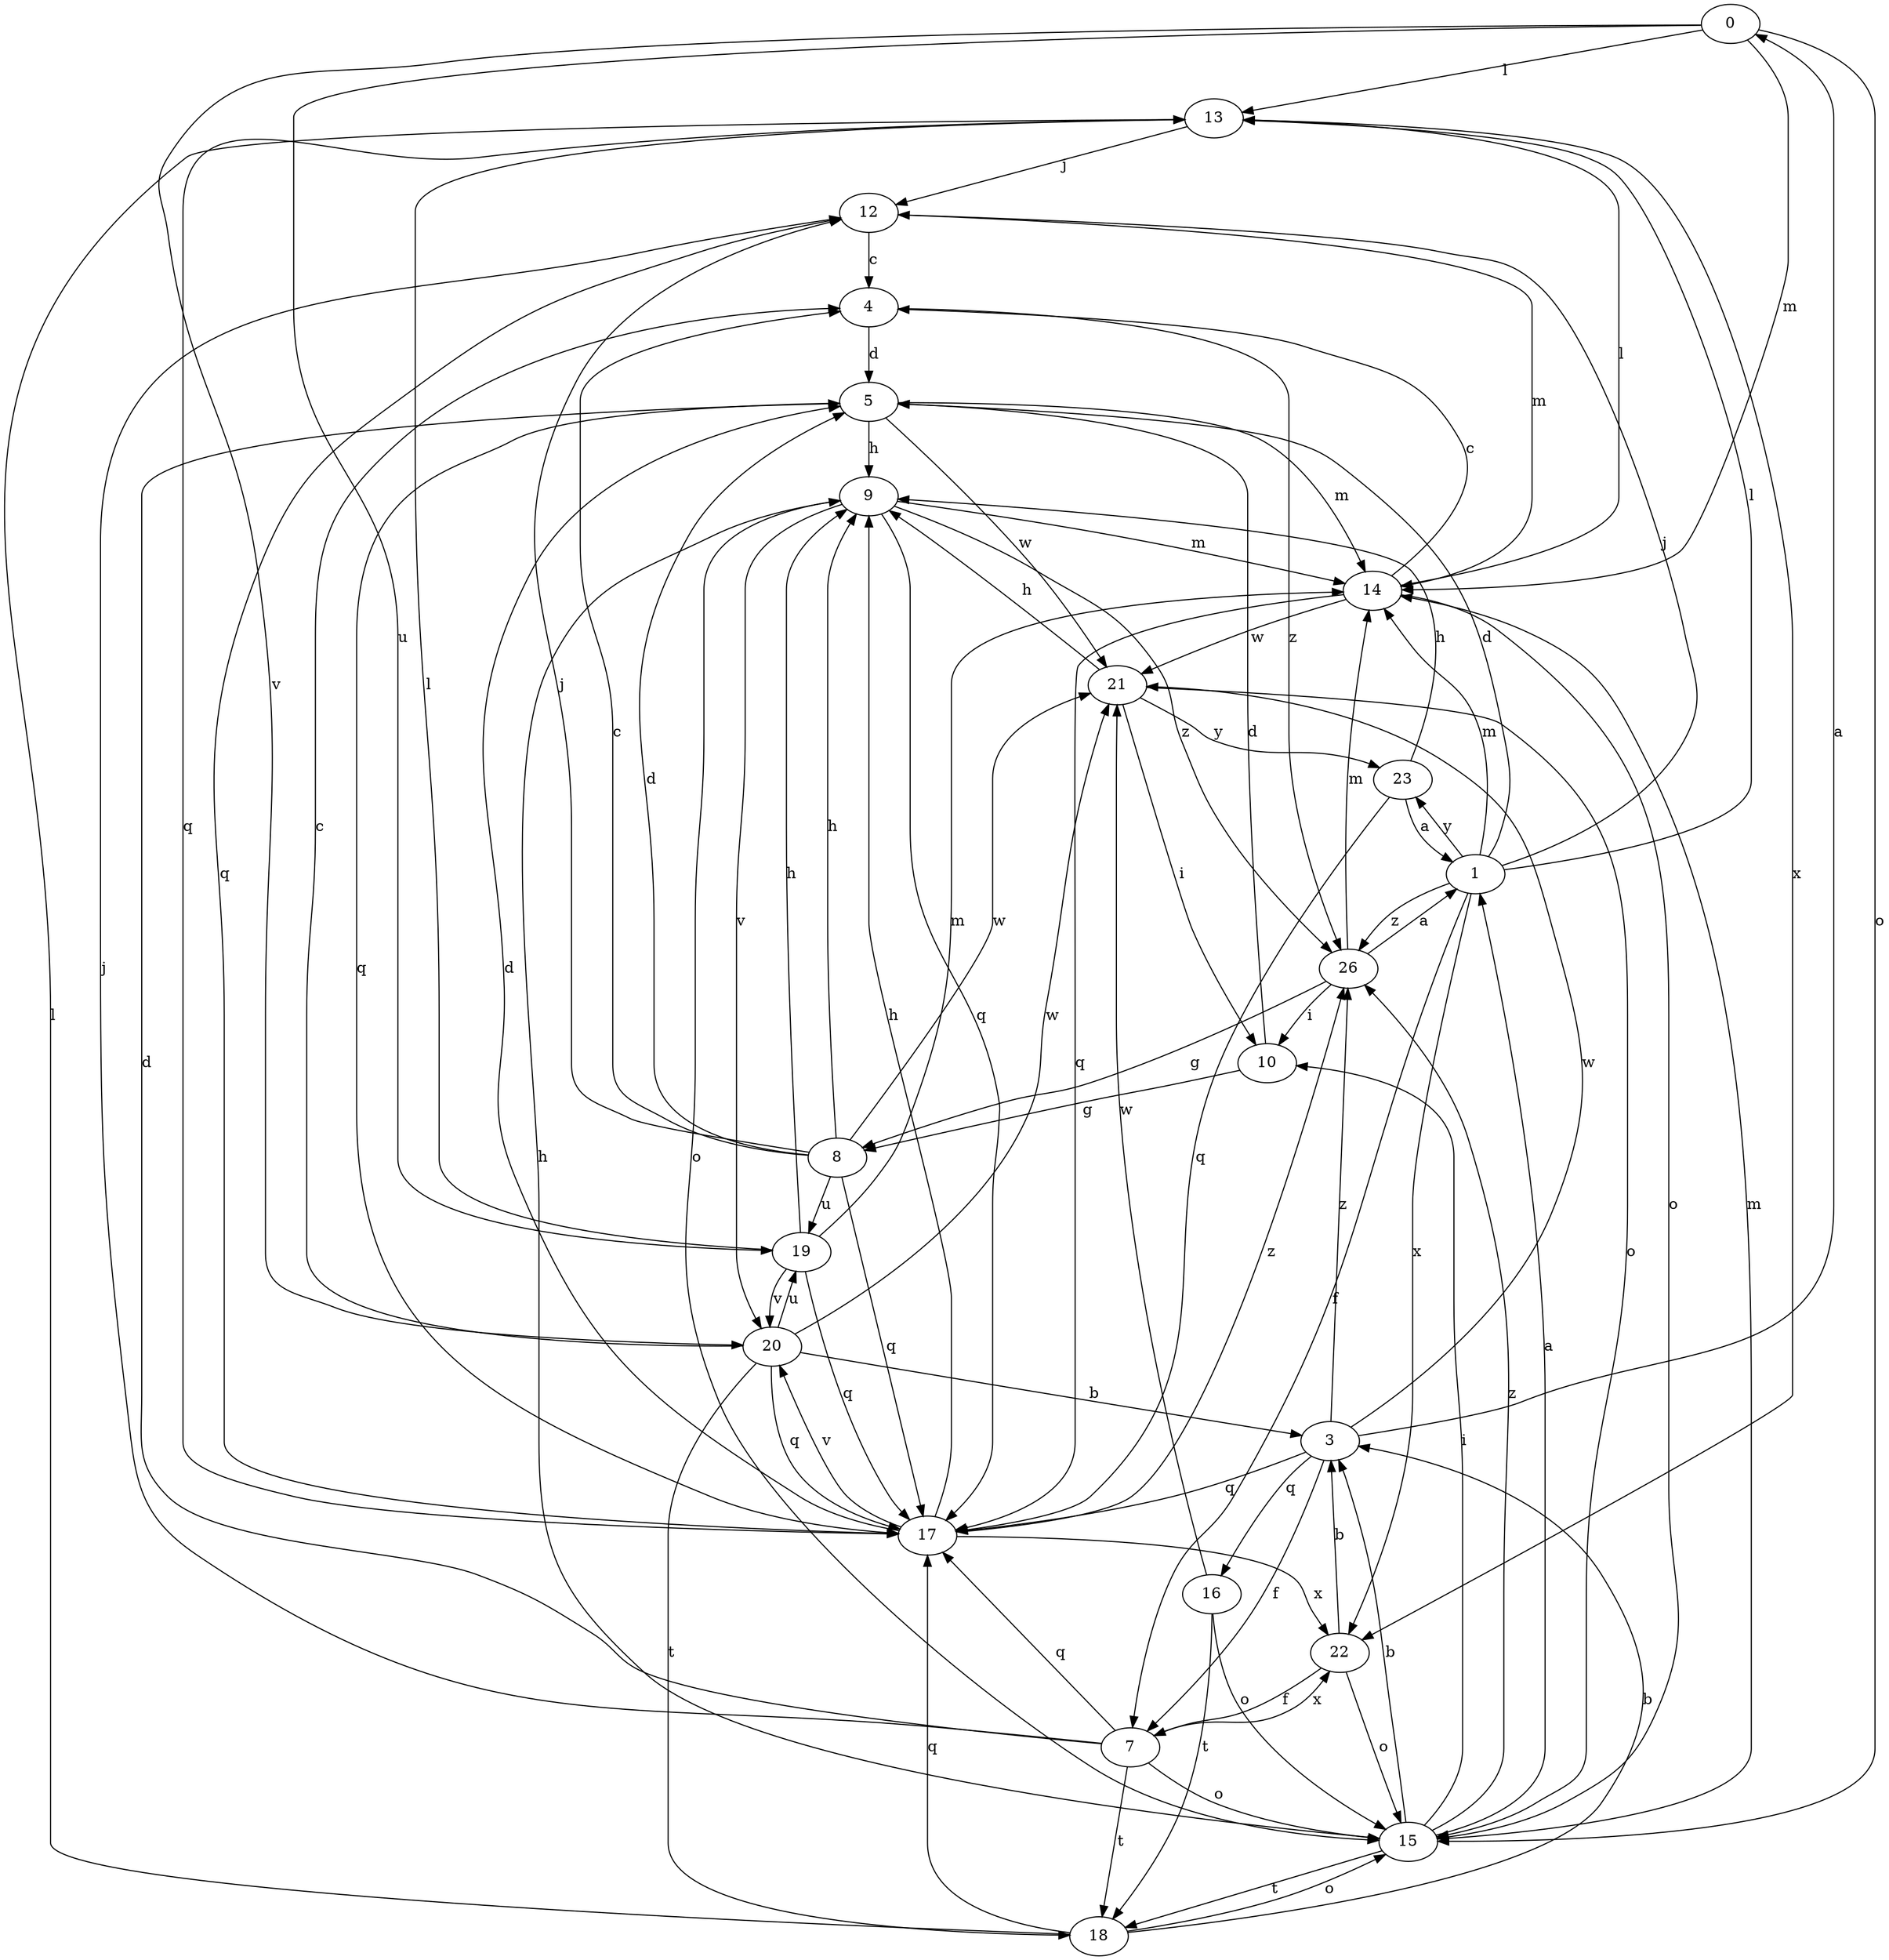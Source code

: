 strict digraph  {
0;
1;
3;
4;
5;
7;
8;
9;
10;
12;
13;
14;
15;
16;
17;
18;
19;
20;
21;
22;
23;
26;
0 -> 13  [label=l];
0 -> 14  [label=m];
0 -> 15  [label=o];
0 -> 19  [label=u];
0 -> 20  [label=v];
1 -> 5  [label=d];
1 -> 7  [label=f];
1 -> 12  [label=j];
1 -> 13  [label=l];
1 -> 14  [label=m];
1 -> 22  [label=x];
1 -> 23  [label=y];
1 -> 26  [label=z];
3 -> 0  [label=a];
3 -> 7  [label=f];
3 -> 16  [label=q];
3 -> 17  [label=q];
3 -> 21  [label=w];
3 -> 26  [label=z];
4 -> 5  [label=d];
4 -> 26  [label=z];
5 -> 9  [label=h];
5 -> 14  [label=m];
5 -> 17  [label=q];
5 -> 21  [label=w];
7 -> 5  [label=d];
7 -> 12  [label=j];
7 -> 15  [label=o];
7 -> 17  [label=q];
7 -> 18  [label=t];
7 -> 22  [label=x];
8 -> 4  [label=c];
8 -> 5  [label=d];
8 -> 9  [label=h];
8 -> 12  [label=j];
8 -> 17  [label=q];
8 -> 19  [label=u];
8 -> 21  [label=w];
9 -> 14  [label=m];
9 -> 15  [label=o];
9 -> 17  [label=q];
9 -> 20  [label=v];
9 -> 26  [label=z];
10 -> 5  [label=d];
10 -> 8  [label=g];
12 -> 4  [label=c];
12 -> 14  [label=m];
12 -> 17  [label=q];
13 -> 12  [label=j];
13 -> 17  [label=q];
13 -> 22  [label=x];
14 -> 4  [label=c];
14 -> 13  [label=l];
14 -> 15  [label=o];
14 -> 17  [label=q];
14 -> 21  [label=w];
15 -> 1  [label=a];
15 -> 3  [label=b];
15 -> 9  [label=h];
15 -> 10  [label=i];
15 -> 14  [label=m];
15 -> 18  [label=t];
15 -> 26  [label=z];
16 -> 15  [label=o];
16 -> 18  [label=t];
16 -> 21  [label=w];
17 -> 5  [label=d];
17 -> 9  [label=h];
17 -> 20  [label=v];
17 -> 22  [label=x];
17 -> 26  [label=z];
18 -> 3  [label=b];
18 -> 13  [label=l];
18 -> 15  [label=o];
18 -> 17  [label=q];
19 -> 9  [label=h];
19 -> 13  [label=l];
19 -> 14  [label=m];
19 -> 17  [label=q];
19 -> 20  [label=v];
20 -> 3  [label=b];
20 -> 4  [label=c];
20 -> 17  [label=q];
20 -> 18  [label=t];
20 -> 19  [label=u];
20 -> 21  [label=w];
21 -> 9  [label=h];
21 -> 10  [label=i];
21 -> 15  [label=o];
21 -> 23  [label=y];
22 -> 3  [label=b];
22 -> 7  [label=f];
22 -> 15  [label=o];
23 -> 1  [label=a];
23 -> 9  [label=h];
23 -> 17  [label=q];
26 -> 1  [label=a];
26 -> 8  [label=g];
26 -> 10  [label=i];
26 -> 14  [label=m];
}
